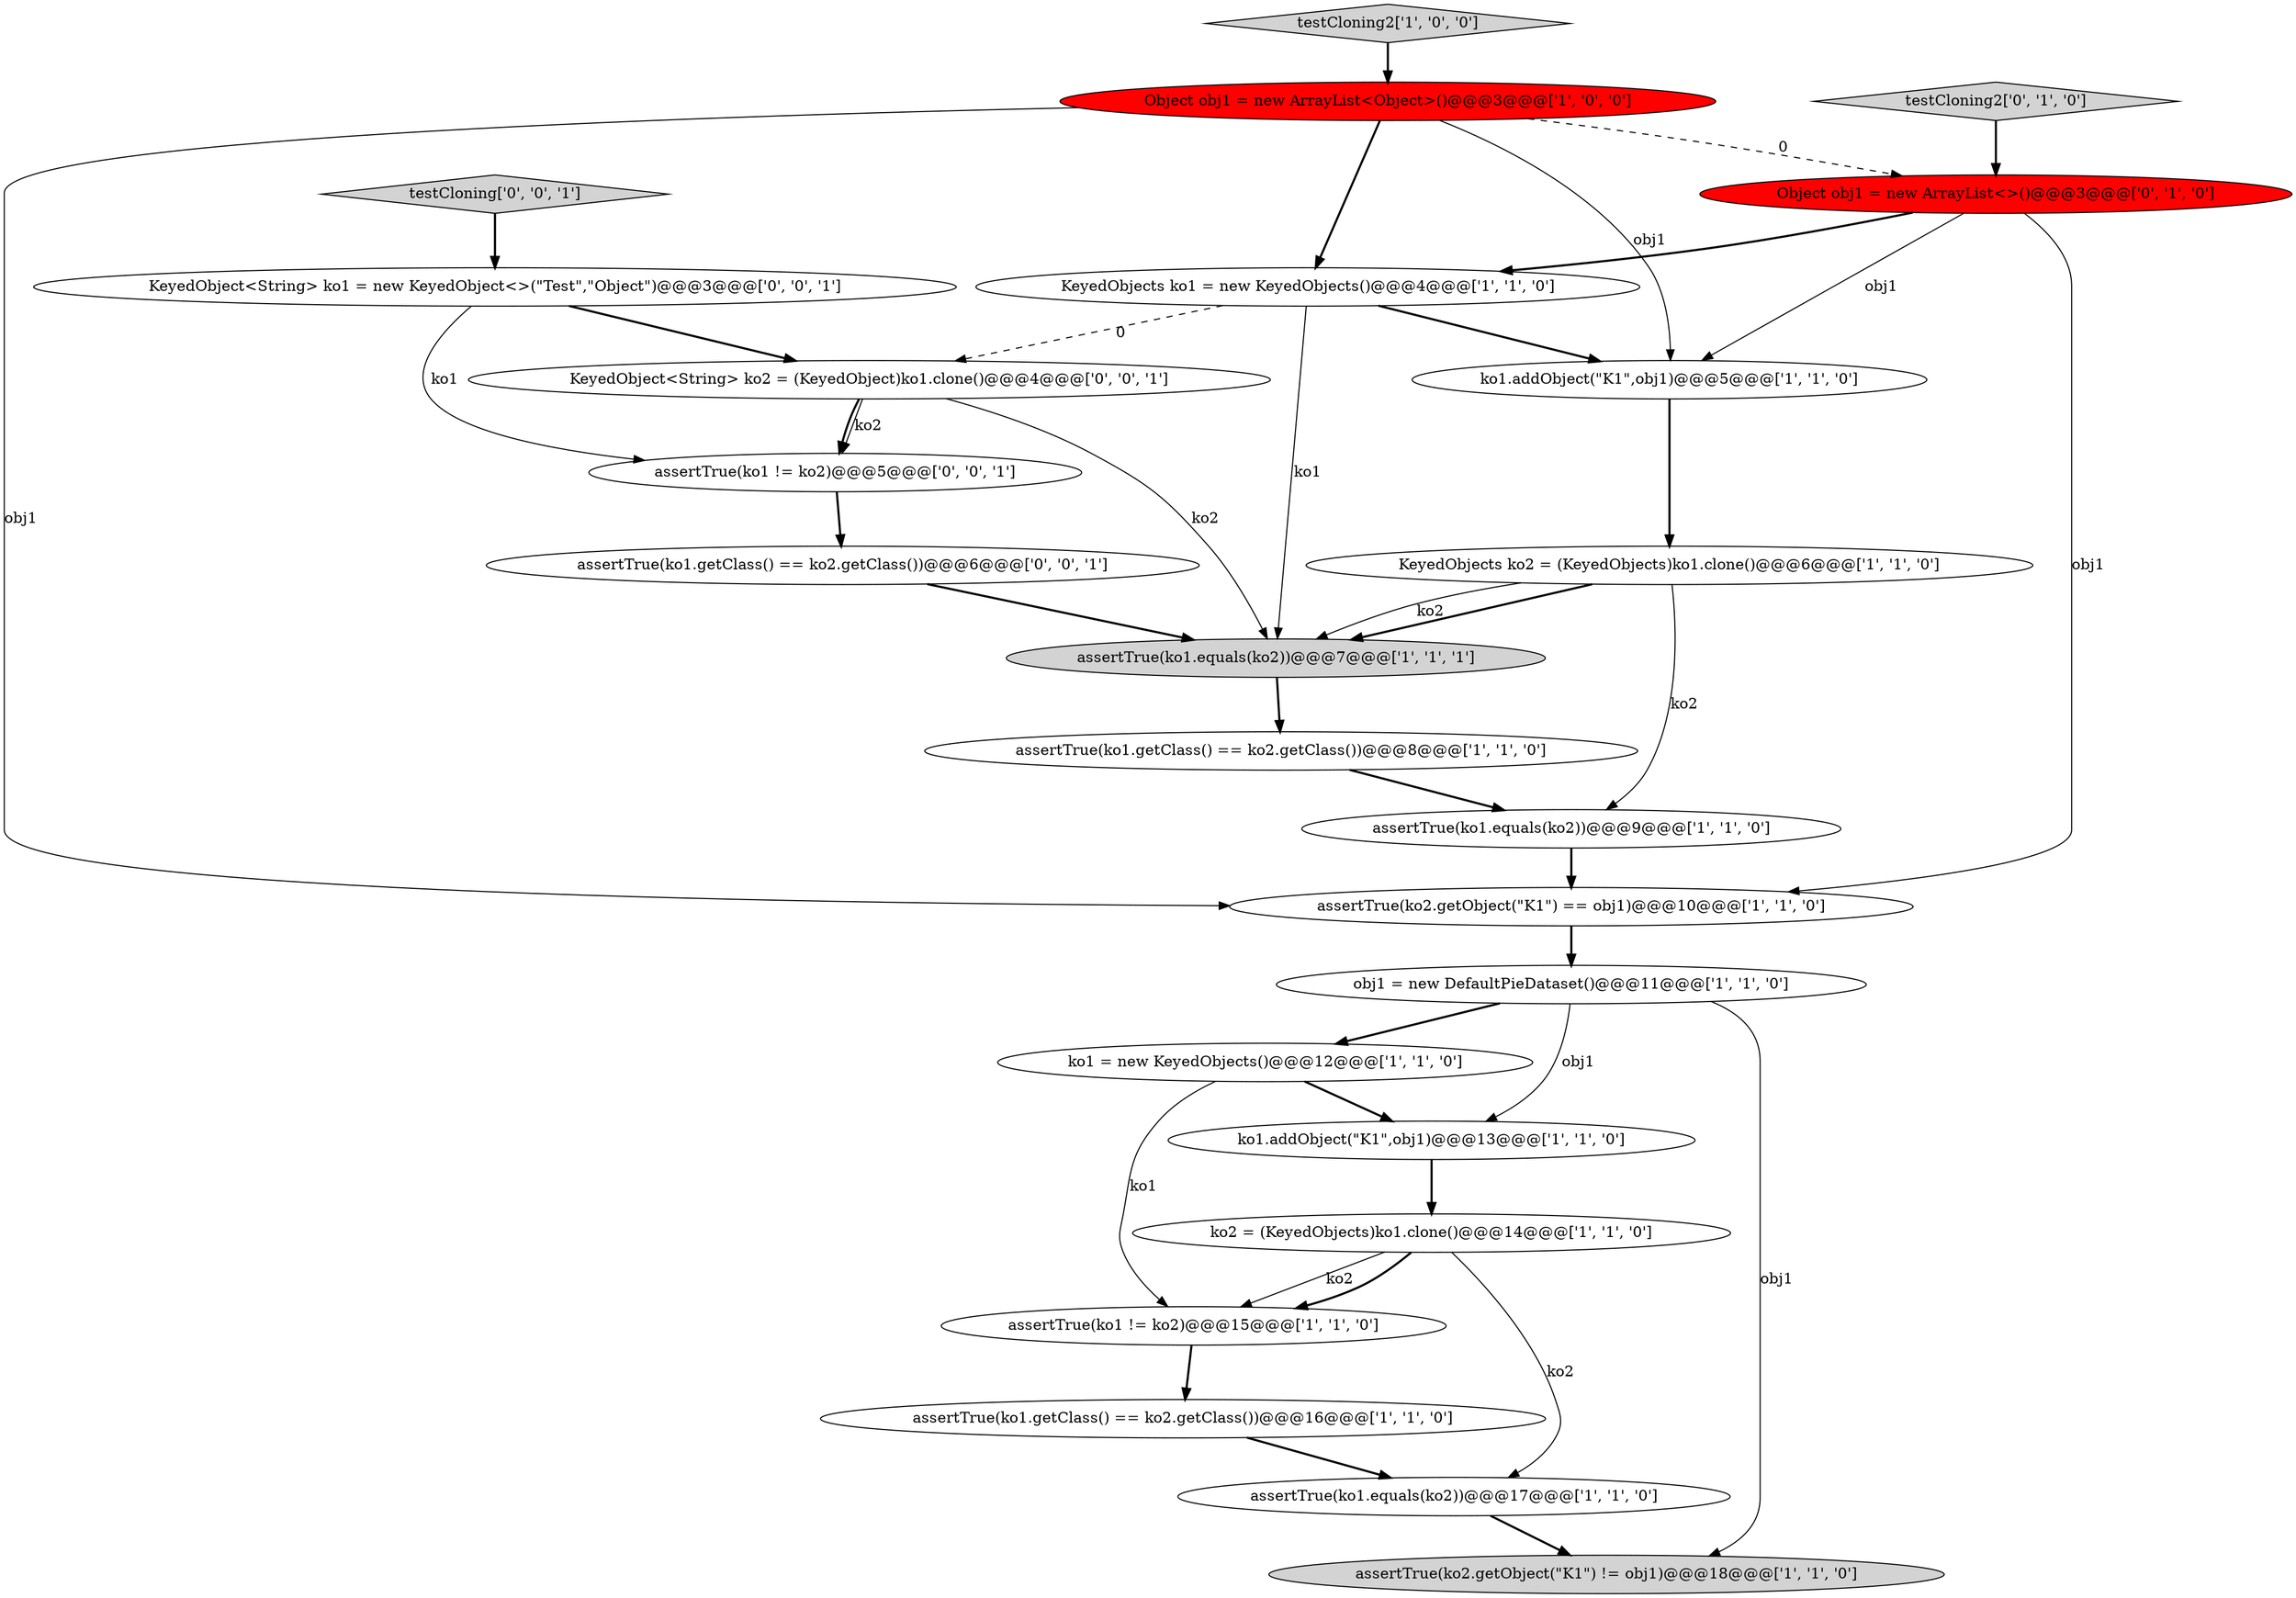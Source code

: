 digraph {
8 [style = filled, label = "ko1.addObject(\"K1\",obj1)@@@13@@@['1', '1', '0']", fillcolor = white, shape = ellipse image = "AAA0AAABBB1BBB"];
3 [style = filled, label = "KeyedObjects ko1 = new KeyedObjects()@@@4@@@['1', '1', '0']", fillcolor = white, shape = ellipse image = "AAA0AAABBB1BBB"];
9 [style = filled, label = "ko1.addObject(\"K1\",obj1)@@@5@@@['1', '1', '0']", fillcolor = white, shape = ellipse image = "AAA0AAABBB1BBB"];
17 [style = filled, label = "Object obj1 = new ArrayList<>()@@@3@@@['0', '1', '0']", fillcolor = red, shape = ellipse image = "AAA1AAABBB2BBB"];
4 [style = filled, label = "assertTrue(ko1.equals(ko2))@@@9@@@['1', '1', '0']", fillcolor = white, shape = ellipse image = "AAA0AAABBB1BBB"];
10 [style = filled, label = "assertTrue(ko1.getClass() == ko2.getClass())@@@16@@@['1', '1', '0']", fillcolor = white, shape = ellipse image = "AAA0AAABBB1BBB"];
16 [style = filled, label = "assertTrue(ko2.getObject(\"K1\") == obj1)@@@10@@@['1', '1', '0']", fillcolor = white, shape = ellipse image = "AAA0AAABBB1BBB"];
19 [style = filled, label = "KeyedObject<String> ko2 = (KeyedObject)ko1.clone()@@@4@@@['0', '0', '1']", fillcolor = white, shape = ellipse image = "AAA0AAABBB3BBB"];
15 [style = filled, label = "assertTrue(ko1.equals(ko2))@@@7@@@['1', '1', '1']", fillcolor = lightgray, shape = ellipse image = "AAA0AAABBB1BBB"];
1 [style = filled, label = "obj1 = new DefaultPieDataset()@@@11@@@['1', '1', '0']", fillcolor = white, shape = ellipse image = "AAA0AAABBB1BBB"];
12 [style = filled, label = "ko1 = new KeyedObjects()@@@12@@@['1', '1', '0']", fillcolor = white, shape = ellipse image = "AAA0AAABBB1BBB"];
22 [style = filled, label = "KeyedObject<String> ko1 = new KeyedObject<>(\"Test\",\"Object\")@@@3@@@['0', '0', '1']", fillcolor = white, shape = ellipse image = "AAA0AAABBB3BBB"];
0 [style = filled, label = "Object obj1 = new ArrayList<Object>()@@@3@@@['1', '0', '0']", fillcolor = red, shape = ellipse image = "AAA1AAABBB1BBB"];
11 [style = filled, label = "testCloning2['1', '0', '0']", fillcolor = lightgray, shape = diamond image = "AAA0AAABBB1BBB"];
21 [style = filled, label = "testCloning['0', '0', '1']", fillcolor = lightgray, shape = diamond image = "AAA0AAABBB3BBB"];
23 [style = filled, label = "assertTrue(ko1 != ko2)@@@5@@@['0', '0', '1']", fillcolor = white, shape = ellipse image = "AAA0AAABBB3BBB"];
13 [style = filled, label = "assertTrue(ko2.getObject(\"K1\") != obj1)@@@18@@@['1', '1', '0']", fillcolor = lightgray, shape = ellipse image = "AAA0AAABBB1BBB"];
2 [style = filled, label = "ko2 = (KeyedObjects)ko1.clone()@@@14@@@['1', '1', '0']", fillcolor = white, shape = ellipse image = "AAA0AAABBB1BBB"];
6 [style = filled, label = "KeyedObjects ko2 = (KeyedObjects)ko1.clone()@@@6@@@['1', '1', '0']", fillcolor = white, shape = ellipse image = "AAA0AAABBB1BBB"];
7 [style = filled, label = "assertTrue(ko1 != ko2)@@@15@@@['1', '1', '0']", fillcolor = white, shape = ellipse image = "AAA0AAABBB1BBB"];
18 [style = filled, label = "testCloning2['0', '1', '0']", fillcolor = lightgray, shape = diamond image = "AAA0AAABBB2BBB"];
20 [style = filled, label = "assertTrue(ko1.getClass() == ko2.getClass())@@@6@@@['0', '0', '1']", fillcolor = white, shape = ellipse image = "AAA0AAABBB3BBB"];
5 [style = filled, label = "assertTrue(ko1.equals(ko2))@@@17@@@['1', '1', '0']", fillcolor = white, shape = ellipse image = "AAA0AAABBB1BBB"];
14 [style = filled, label = "assertTrue(ko1.getClass() == ko2.getClass())@@@8@@@['1', '1', '0']", fillcolor = white, shape = ellipse image = "AAA0AAABBB1BBB"];
0->3 [style = bold, label=""];
23->20 [style = bold, label=""];
15->14 [style = bold, label=""];
22->19 [style = bold, label=""];
2->5 [style = solid, label="ko2"];
7->10 [style = bold, label=""];
0->16 [style = solid, label="obj1"];
17->16 [style = solid, label="obj1"];
18->17 [style = bold, label=""];
19->15 [style = solid, label="ko2"];
0->9 [style = solid, label="obj1"];
0->17 [style = dashed, label="0"];
1->8 [style = solid, label="obj1"];
6->15 [style = bold, label=""];
9->6 [style = bold, label=""];
3->19 [style = dashed, label="0"];
3->9 [style = bold, label=""];
11->0 [style = bold, label=""];
10->5 [style = bold, label=""];
17->9 [style = solid, label="obj1"];
8->2 [style = bold, label=""];
16->1 [style = bold, label=""];
12->7 [style = solid, label="ko1"];
21->22 [style = bold, label=""];
12->8 [style = bold, label=""];
19->23 [style = bold, label=""];
5->13 [style = bold, label=""];
6->15 [style = solid, label="ko2"];
2->7 [style = solid, label="ko2"];
1->12 [style = bold, label=""];
17->3 [style = bold, label=""];
6->4 [style = solid, label="ko2"];
3->15 [style = solid, label="ko1"];
22->23 [style = solid, label="ko1"];
2->7 [style = bold, label=""];
20->15 [style = bold, label=""];
1->13 [style = solid, label="obj1"];
19->23 [style = solid, label="ko2"];
4->16 [style = bold, label=""];
14->4 [style = bold, label=""];
}
